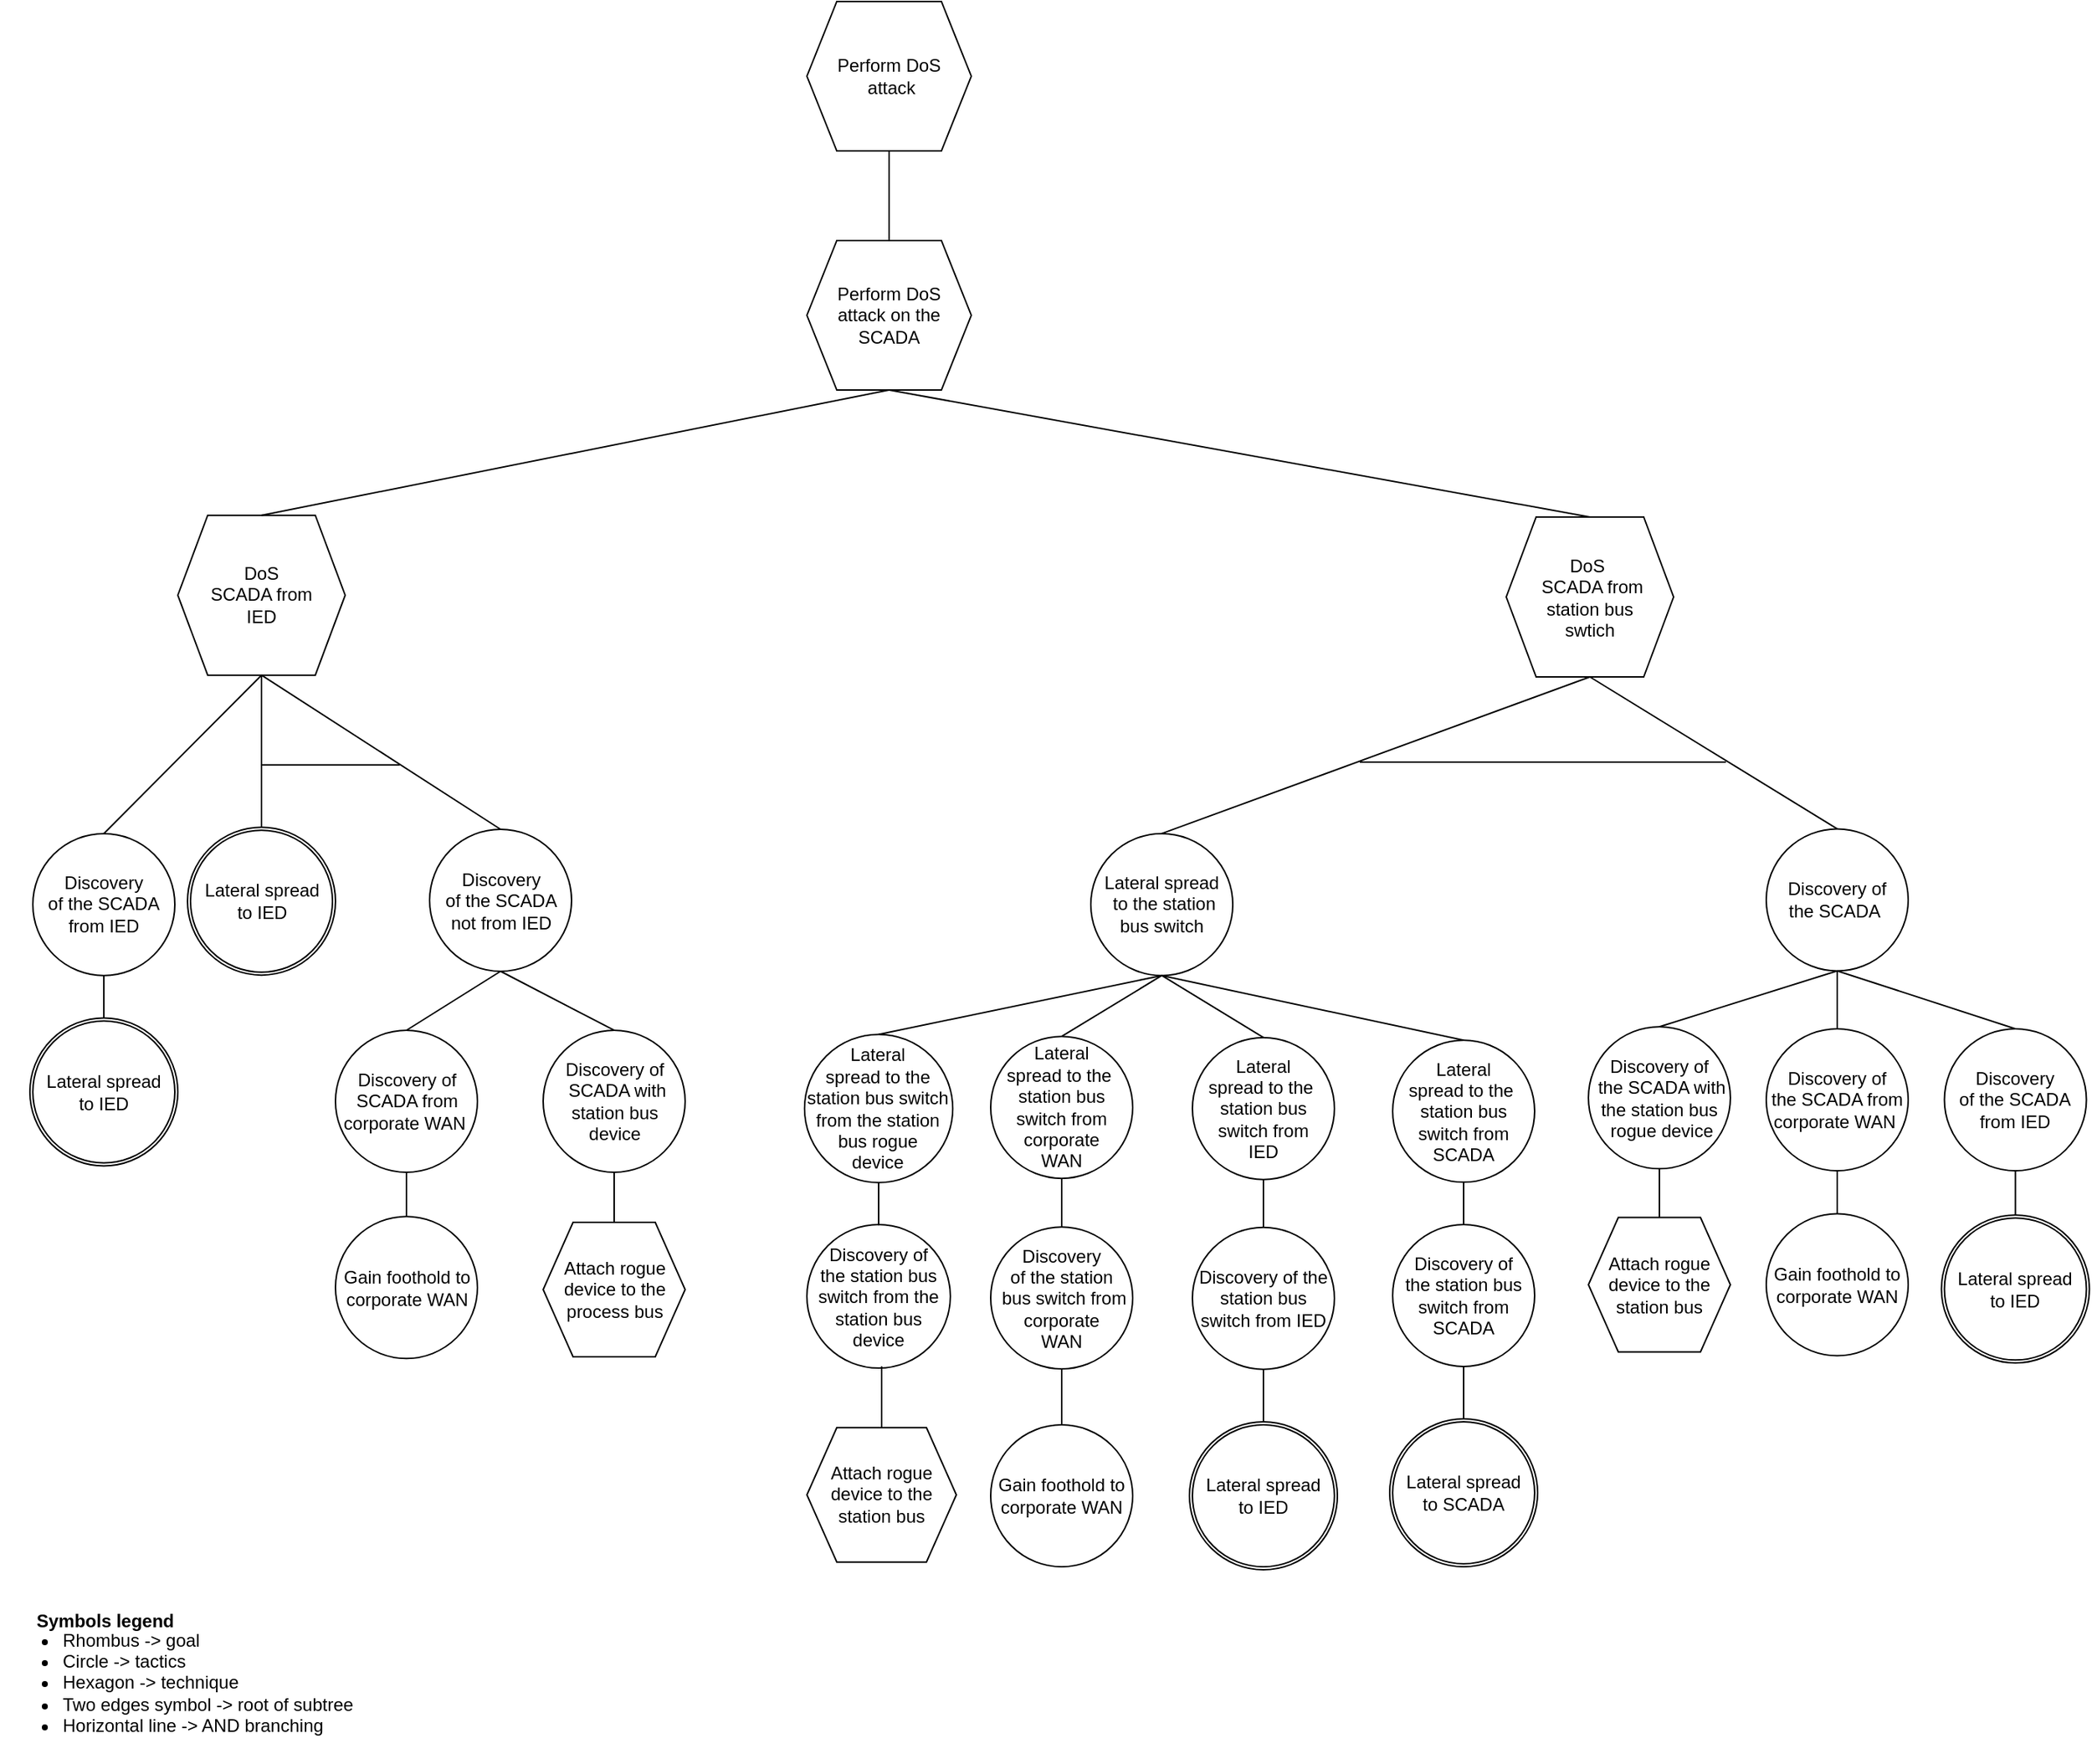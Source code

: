 <mxfile version="16.1.2" type="device"><diagram id="xbHYeiGO_CIbIeRIyyaW" name="Page-1"><mxGraphModel dx="5672" dy="905" grid="1" gridSize="10" guides="1" tooltips="1" connect="1" arrows="1" fold="1" page="1" pageScale="1" pageWidth="850" pageHeight="1100" math="0" shadow="0"><root><mxCell id="0"/><mxCell id="1" parent="0"/><mxCell id="sCToZuNMgWmZPL3xqHvZ-1" value="Perform DoS &lt;br&gt;attack on the&lt;br&gt;SCADA" style="shape=hexagon;perimeter=hexagonPerimeter2;whiteSpace=wrap;html=1;fixedSize=1;" parent="1" vertex="1"><mxGeometry x="-3640" y="220" width="110" height="100" as="geometry"/></mxCell><mxCell id="sCToZuNMgWmZPL3xqHvZ-8" value="Perform DoS&lt;br&gt;&amp;nbsp;attack" style="shape=hexagon;perimeter=hexagonPerimeter2;whiteSpace=wrap;html=1;fixedSize=1;" parent="1" vertex="1"><mxGeometry x="-3640" y="60" width="110" height="100" as="geometry"/></mxCell><mxCell id="sCToZuNMgWmZPL3xqHvZ-16" value="" style="endArrow=none;html=1;rounded=0;entryX=0.5;entryY=1;entryDx=0;entryDy=0;exitX=0.5;exitY=0;exitDx=0;exitDy=0;" parent="1" source="sCToZuNMgWmZPL3xqHvZ-1" target="sCToZuNMgWmZPL3xqHvZ-8" edge="1"><mxGeometry width="50" height="50" relative="1" as="geometry"><mxPoint x="-522" y="253" as="sourcePoint"/><mxPoint x="-472" y="203" as="targetPoint"/></mxGeometry></mxCell><mxCell id="ygYgMc5aqZ92e0gRyeAC-1" value="&lt;font style=&quot;font-size: 12px&quot;&gt;Symbols legend&lt;/font&gt;" style="text;strokeColor=none;fillColor=none;html=1;fontSize=24;fontStyle=1;verticalAlign=middle;align=center;" parent="1" vertex="1"><mxGeometry x="-4160" y="1120.0" width="100" height="40" as="geometry"/></mxCell><mxCell id="ygYgMc5aqZ92e0gRyeAC-2" value="&lt;ul&gt;&lt;li&gt;&lt;span&gt;Rhombus -&amp;gt; goal&lt;/span&gt;&lt;/li&gt;&lt;li&gt;&lt;span&gt;Circle -&amp;gt; tactics&lt;/span&gt;&lt;br&gt;&lt;/li&gt;&lt;li&gt;Hexagon -&amp;gt; technique&lt;/li&gt;&lt;li&gt;Two edges symbol -&amp;gt; root of subtree&lt;/li&gt;&lt;li&gt;Horizontal line -&amp;gt; AND branching&lt;/li&gt;&lt;/ul&gt;" style="text;strokeColor=none;fillColor=none;html=1;whiteSpace=wrap;verticalAlign=middle;overflow=hidden;fontSize=12;" parent="1" vertex="1"><mxGeometry x="-4180" y="1131.34" width="256" height="107" as="geometry"/></mxCell><mxCell id="n_RbqLZTC6wVmw3-5w3D-215" value="" style="endArrow=none;html=1;rounded=0;entryX=0.5;entryY=0;entryDx=0;entryDy=0;exitX=0.5;exitY=1;exitDx=0;exitDy=0;" parent="1" source="n_RbqLZTC6wVmw3-5w3D-220" edge="1"><mxGeometry width="50" height="50" relative="1" as="geometry"><mxPoint x="-4058" y="754.32" as="sourcePoint"/><mxPoint x="-4110.5" y="742.25" as="targetPoint"/><Array as="points"/></mxGeometry></mxCell><mxCell id="n_RbqLZTC6wVmw3-5w3D-220" value="Discovery&lt;br&gt;of the SCADA from IED" style="ellipse;whiteSpace=wrap;html=1;aspect=fixed;" parent="1" vertex="1"><mxGeometry x="-4158" y="616.84" width="95" height="95" as="geometry"/></mxCell><mxCell id="n_RbqLZTC6wVmw3-5w3D-221" value="" style="endArrow=none;html=1;rounded=0;exitX=0.5;exitY=0;exitDx=0;exitDy=0;entryX=0.5;entryY=1;entryDx=0;entryDy=0;" parent="1" source="n_RbqLZTC6wVmw3-5w3D-220" target="n_RbqLZTC6wVmw3-5w3D-225" edge="1"><mxGeometry width="50" height="50" relative="1" as="geometry"><mxPoint x="-3615" y="678.14" as="sourcePoint"/><mxPoint x="-3939.5" y="494.96" as="targetPoint"/><Array as="points"/></mxGeometry></mxCell><mxCell id="n_RbqLZTC6wVmw3-5w3D-225" value="DoS&lt;br&gt;SCADA from&lt;br&gt;IED" style="shape=hexagon;perimeter=hexagonPerimeter2;whiteSpace=wrap;html=1;fixedSize=1;" parent="1" vertex="1"><mxGeometry x="-4061" y="403.85" width="112" height="107" as="geometry"/></mxCell><mxCell id="n_RbqLZTC6wVmw3-5w3D-226" value="" style="endArrow=none;html=1;rounded=0;entryX=0.5;entryY=0;entryDx=0;entryDy=0;exitX=0.5;exitY=1;exitDx=0;exitDy=0;" parent="1" source="sCToZuNMgWmZPL3xqHvZ-1" target="n_RbqLZTC6wVmw3-5w3D-225" edge="1"><mxGeometry width="50" height="50" relative="1" as="geometry"><mxPoint x="-3207.5" y="283.56" as="sourcePoint"/><mxPoint x="-3490.25" y="470.36" as="targetPoint"/></mxGeometry></mxCell><mxCell id="n_RbqLZTC6wVmw3-5w3D-269" value="" style="endArrow=none;html=1;rounded=0;exitX=0.5;exitY=1;exitDx=0;exitDy=0;entryX=0.5;entryY=0;entryDx=0;entryDy=0;" parent="1" source="n_RbqLZTC6wVmw3-5w3D-225" edge="1"><mxGeometry width="50" height="50" relative="1" as="geometry"><mxPoint x="-4088" y="504.99" as="sourcePoint"/><mxPoint x="-4005" y="619.72" as="targetPoint"/></mxGeometry></mxCell><mxCell id="n_RbqLZTC6wVmw3-5w3D-270" value="" style="endArrow=none;html=1;rounded=0;exitX=0.5;exitY=1;exitDx=0;exitDy=0;entryX=0.5;entryY=0;entryDx=0;entryDy=0;" parent="1" source="n_RbqLZTC6wVmw3-5w3D-225" target="n_RbqLZTC6wVmw3-5w3D-271" edge="1"><mxGeometry width="50" height="50" relative="1" as="geometry"><mxPoint x="-4088" y="504.99" as="sourcePoint"/><mxPoint x="-3845.5" y="661.77" as="targetPoint"/></mxGeometry></mxCell><mxCell id="n_RbqLZTC6wVmw3-5w3D-271" value="Discovery&lt;br&gt;of the SCADA not from IED" style="ellipse;whiteSpace=wrap;html=1;aspect=fixed;" parent="1" vertex="1"><mxGeometry x="-3892.5" y="614" width="95" height="95" as="geometry"/></mxCell><mxCell id="n_RbqLZTC6wVmw3-5w3D-272" value="Gain foothold to corporate WAN" style="ellipse;whiteSpace=wrap;html=1;aspect=fixed;" parent="1" vertex="1"><mxGeometry x="-3955.5" y="873.12" width="95" height="95" as="geometry"/></mxCell><mxCell id="n_RbqLZTC6wVmw3-5w3D-273" value="" style="endArrow=none;html=1;rounded=0;exitX=0.5;exitY=1;exitDx=0;exitDy=0;entryX=0.5;entryY=0;entryDx=0;entryDy=0;" parent="1" source="n_RbqLZTC6wVmw3-5w3D-274" target="n_RbqLZTC6wVmw3-5w3D-272" edge="1"><mxGeometry width="50" height="50" relative="1" as="geometry"><mxPoint x="-4058" y="906.58" as="sourcePoint"/><mxPoint x="-4050" y="926.58" as="targetPoint"/></mxGeometry></mxCell><mxCell id="n_RbqLZTC6wVmw3-5w3D-274" value="Discovery&amp;nbsp;of &lt;br&gt;SCADA from corporate WAN&amp;nbsp;" style="ellipse;whiteSpace=wrap;html=1;aspect=fixed;" parent="1" vertex="1"><mxGeometry x="-3955.5" y="748.49" width="95" height="95" as="geometry"/></mxCell><mxCell id="n_RbqLZTC6wVmw3-5w3D-275" value="" style="endArrow=none;html=1;rounded=0;entryX=0.5;entryY=1;entryDx=0;entryDy=0;exitX=0.5;exitY=0;exitDx=0;exitDy=0;" parent="1" source="n_RbqLZTC6wVmw3-5w3D-274" target="n_RbqLZTC6wVmw3-5w3D-271" edge="1"><mxGeometry width="50" height="50" relative="1" as="geometry"><mxPoint x="-3962.5" y="997.32" as="sourcePoint"/><mxPoint x="-3801.25" y="903.81" as="targetPoint"/></mxGeometry></mxCell><mxCell id="n_RbqLZTC6wVmw3-5w3D-276" value="Attach rogue device to the process bus" style="shape=hexagon;perimeter=hexagonPerimeter2;whiteSpace=wrap;html=1;fixedSize=1;" parent="1" vertex="1"><mxGeometry x="-3816.5" y="876.99" width="95" height="90" as="geometry"/></mxCell><mxCell id="n_RbqLZTC6wVmw3-5w3D-277" value="Discovery of&lt;br&gt;&amp;nbsp;SCADA with station bus device" style="ellipse;whiteSpace=wrap;html=1;aspect=fixed;" parent="1" vertex="1"><mxGeometry x="-3816.5" y="748.49" width="95" height="95" as="geometry"/></mxCell><mxCell id="n_RbqLZTC6wVmw3-5w3D-278" value="" style="endArrow=none;html=1;rounded=0;entryX=0.5;entryY=1;entryDx=0;entryDy=0;exitX=0.5;exitY=0;exitDx=0;exitDy=0;" parent="1" source="n_RbqLZTC6wVmw3-5w3D-276" target="n_RbqLZTC6wVmw3-5w3D-277" edge="1"><mxGeometry width="50" height="50" relative="1" as="geometry"><mxPoint x="-3763.559" y="1236.113" as="sourcePoint"/><mxPoint x="-3812" y="1199.61" as="targetPoint"/></mxGeometry></mxCell><mxCell id="n_RbqLZTC6wVmw3-5w3D-279" value="" style="endArrow=none;html=1;rounded=0;entryX=0.5;entryY=1;entryDx=0;entryDy=0;exitX=0.5;exitY=0;exitDx=0;exitDy=0;" parent="1" source="n_RbqLZTC6wVmw3-5w3D-277" target="n_RbqLZTC6wVmw3-5w3D-271" edge="1"><mxGeometry width="50" height="50" relative="1" as="geometry"><mxPoint x="-3836.75" y="1307.14" as="sourcePoint"/><mxPoint x="-3846.75" y="1014.36" as="targetPoint"/></mxGeometry></mxCell><mxCell id="n_RbqLZTC6wVmw3-5w3D-280" value="" style="endArrow=none;html=1;rounded=0;" parent="1" edge="1"><mxGeometry width="50" height="50" relative="1" as="geometry"><mxPoint x="-4005.5" y="570.85" as="sourcePoint"/><mxPoint x="-3912.5" y="570.85" as="targetPoint"/><Array as="points"/></mxGeometry></mxCell><mxCell id="n_RbqLZTC6wVmw3-5w3D-287" value="" style="endArrow=none;html=1;rounded=0;entryX=0.5;entryY=0;entryDx=0;entryDy=0;exitX=0.5;exitY=1;exitDx=0;exitDy=0;" parent="1" source="n_RbqLZTC6wVmw3-5w3D-290" target="n_RbqLZTC6wVmw3-5w3D-307" edge="1"><mxGeometry width="50" height="50" relative="1" as="geometry"><mxPoint x="-3049" y="718.48" as="sourcePoint"/><mxPoint x="-3070.5" y="764.98" as="targetPoint"/></mxGeometry></mxCell><mxCell id="n_RbqLZTC6wVmw3-5w3D-288" value="" style="endArrow=none;html=1;rounded=0;exitX=0.5;exitY=1;exitDx=0;exitDy=0;entryX=0.5;entryY=0;entryDx=0;entryDy=0;" parent="1" source="sCToZuNMgWmZPL3xqHvZ-1" target="n_RbqLZTC6wVmw3-5w3D-289" edge="1"><mxGeometry width="50" height="50" relative="1" as="geometry"><mxPoint x="-3207.5" y="413.56" as="sourcePoint"/><mxPoint x="-2436" y="512.06" as="targetPoint"/></mxGeometry></mxCell><mxCell id="n_RbqLZTC6wVmw3-5w3D-289" value="DoS&amp;nbsp;&lt;br&gt;&amp;nbsp;SCADA from &lt;br&gt;station bus &lt;br&gt;swtich" style="shape=hexagon;perimeter=hexagonPerimeter2;whiteSpace=wrap;html=1;fixedSize=1;" parent="1" vertex="1"><mxGeometry x="-3172" y="405.0" width="112" height="107" as="geometry"/></mxCell><mxCell id="n_RbqLZTC6wVmw3-5w3D-290" value="Discovery&amp;nbsp;of &lt;br&gt;the SCADA&amp;nbsp;" style="ellipse;whiteSpace=wrap;html=1;aspect=fixed;" parent="1" vertex="1"><mxGeometry x="-2998" y="613.72" width="95" height="95" as="geometry"/></mxCell><mxCell id="n_RbqLZTC6wVmw3-5w3D-291" value="" style="endArrow=none;html=1;rounded=0;entryX=0.5;entryY=1;entryDx=0;entryDy=0;exitX=0.5;exitY=0;exitDx=0;exitDy=0;" parent="1" source="n_RbqLZTC6wVmw3-5w3D-290" target="n_RbqLZTC6wVmw3-5w3D-289" edge="1"><mxGeometry width="50" height="50" relative="1" as="geometry"><mxPoint x="-3748" y="964.01" as="sourcePoint"/><mxPoint x="-3206.25" y="651.36" as="targetPoint"/></mxGeometry></mxCell><mxCell id="n_RbqLZTC6wVmw3-5w3D-292" value="" style="endArrow=none;html=1;rounded=0;entryX=0.5;entryY=1;entryDx=0;entryDy=0;exitX=0.5;exitY=0;exitDx=0;exitDy=0;" parent="1" source="n_RbqLZTC6wVmw3-5w3D-305" target="n_RbqLZTC6wVmw3-5w3D-289" edge="1"><mxGeometry width="50" height="50" relative="1" as="geometry"><mxPoint x="-3036.25" y="582.15" as="sourcePoint"/><mxPoint x="-3200.5" y="553.15" as="targetPoint"/></mxGeometry></mxCell><mxCell id="n_RbqLZTC6wVmw3-5w3D-293" value="" style="endArrow=none;html=1;rounded=0;entryX=0.5;entryY=0;entryDx=0;entryDy=0;exitX=0.5;exitY=1;exitDx=0;exitDy=0;" parent="1" source="n_RbqLZTC6wVmw3-5w3D-290" target="n_RbqLZTC6wVmw3-5w3D-309" edge="1"><mxGeometry width="50" height="50" relative="1" as="geometry"><mxPoint x="-2979" y="728.48" as="sourcePoint"/><mxPoint x="-2883.75" y="764.98" as="targetPoint"/></mxGeometry></mxCell><mxCell id="n_RbqLZTC6wVmw3-5w3D-294" value="Gain foothold to corporate WAN" style="ellipse;whiteSpace=wrap;html=1;aspect=fixed;" parent="1" vertex="1"><mxGeometry x="-2998" y="871.24" width="95" height="95" as="geometry"/></mxCell><mxCell id="n_RbqLZTC6wVmw3-5w3D-295" value="" style="endArrow=none;html=1;rounded=0;exitX=0.5;exitY=1;exitDx=0;exitDy=0;startArrow=none;" parent="1" source="n_RbqLZTC6wVmw3-5w3D-309" target="n_RbqLZTC6wVmw3-5w3D-294" edge="1"><mxGeometry width="50" height="50" relative="1" as="geometry"><mxPoint x="-2950" y="856.11" as="sourcePoint"/><mxPoint x="-2922.25" y="874.61" as="targetPoint"/></mxGeometry></mxCell><mxCell id="n_RbqLZTC6wVmw3-5w3D-296" value="" style="endArrow=none;html=1;rounded=0;exitX=0.5;exitY=1;exitDx=0;exitDy=0;entryX=0.5;entryY=0;entryDx=0;entryDy=0;" parent="1" source="n_RbqLZTC6wVmw3-5w3D-301" edge="1"><mxGeometry width="50" height="50" relative="1" as="geometry"><mxPoint x="-2831.75" y="1069.11" as="sourcePoint"/><mxPoint x="-2831.25" y="876.12" as="targetPoint"/><Array as="points"/></mxGeometry></mxCell><mxCell id="n_RbqLZTC6wVmw3-5w3D-301" value="Discovery&lt;br&gt;of the SCADA from IED" style="ellipse;whiteSpace=wrap;html=1;aspect=fixed;" parent="1" vertex="1"><mxGeometry x="-2878.75" y="747.49" width="95" height="95" as="geometry"/></mxCell><mxCell id="n_RbqLZTC6wVmw3-5w3D-302" value="" style="endArrow=none;html=1;rounded=0;exitX=0.5;exitY=0;exitDx=0;exitDy=0;entryX=0.5;entryY=1;entryDx=0;entryDy=0;" parent="1" source="n_RbqLZTC6wVmw3-5w3D-301" target="n_RbqLZTC6wVmw3-5w3D-290" edge="1"><mxGeometry width="50" height="50" relative="1" as="geometry"><mxPoint x="-3052.5" y="863.98" as="sourcePoint"/><mxPoint x="-2939" y="748.48" as="targetPoint"/><Array as="points"/></mxGeometry></mxCell><mxCell id="n_RbqLZTC6wVmw3-5w3D-304" value="" style="endArrow=none;html=1;rounded=0;" parent="1" edge="1"><mxGeometry width="50" height="50" relative="1" as="geometry"><mxPoint x="-3270" y="569" as="sourcePoint"/><mxPoint x="-3025" y="569" as="targetPoint"/></mxGeometry></mxCell><mxCell id="n_RbqLZTC6wVmw3-5w3D-305" value="Lateral spread&lt;br&gt;&amp;nbsp;to the station bus switch" style="ellipse;whiteSpace=wrap;html=1;aspect=fixed;" parent="1" vertex="1"><mxGeometry x="-3450" y="616.84" width="95" height="95" as="geometry"/></mxCell><mxCell id="n_RbqLZTC6wVmw3-5w3D-306" value="Attach rogue device to the station bus" style="shape=hexagon;perimeter=hexagonPerimeter2;whiteSpace=wrap;html=1;fixedSize=1;" parent="1" vertex="1"><mxGeometry x="-3117" y="873.74" width="95" height="90" as="geometry"/></mxCell><mxCell id="n_RbqLZTC6wVmw3-5w3D-307" value="Discovery of&lt;br&gt;&amp;nbsp;the SCADA with the station bus&lt;br&gt;&amp;nbsp;rogue device" style="ellipse;whiteSpace=wrap;html=1;aspect=fixed;" parent="1" vertex="1"><mxGeometry x="-3117" y="746.12" width="95" height="95" as="geometry"/></mxCell><mxCell id="n_RbqLZTC6wVmw3-5w3D-308" value="" style="endArrow=none;html=1;rounded=0;exitX=0.5;exitY=1;exitDx=0;exitDy=0;entryX=0.5;entryY=0;entryDx=0;entryDy=0;" parent="1" source="n_RbqLZTC6wVmw3-5w3D-307" target="n_RbqLZTC6wVmw3-5w3D-306" edge="1"><mxGeometry width="50" height="50" relative="1" as="geometry"><mxPoint x="-3083" y="955.97" as="sourcePoint"/><mxPoint x="-3069.5" y="963.97" as="targetPoint"/></mxGeometry></mxCell><mxCell id="n_RbqLZTC6wVmw3-5w3D-309" value="Discovery&amp;nbsp;of &lt;br&gt;the SCADA from corporate WAN&amp;nbsp;" style="ellipse;whiteSpace=wrap;html=1;aspect=fixed;" parent="1" vertex="1"><mxGeometry x="-2998" y="747.49" width="95" height="95" as="geometry"/></mxCell><mxCell id="OiGPyxaKcWb92dheDJJn-1" value="Gain foothold to corporate WAN" style="ellipse;whiteSpace=wrap;html=1;aspect=fixed;" parent="1" vertex="1"><mxGeometry x="-3517" y="1012.53" width="95" height="95" as="geometry"/></mxCell><mxCell id="OiGPyxaKcWb92dheDJJn-2" value="" style="endArrow=none;html=1;rounded=0;entryX=0.5;entryY=1;entryDx=0;entryDy=0;" parent="1" source="OiGPyxaKcWb92dheDJJn-1" target="OiGPyxaKcWb92dheDJJn-3" edge="1"><mxGeometry width="50" height="50" relative="1" as="geometry"><mxPoint x="-3516.75" y="1000.73" as="sourcePoint"/><mxPoint x="-3496.75" y="980.73" as="targetPoint"/><Array as="points"/></mxGeometry></mxCell><mxCell id="OiGPyxaKcWb92dheDJJn-3" value="Discovery&lt;br&gt;of the station&lt;br&gt;&amp;nbsp;bus switch from corporate&lt;br&gt;WAN" style="ellipse;whiteSpace=wrap;html=1;aspect=fixed;" parent="1" vertex="1"><mxGeometry x="-3517" y="880.1" width="95" height="95" as="geometry"/></mxCell><mxCell id="OiGPyxaKcWb92dheDJJn-4" value="Lateral &lt;br&gt;spread to the&amp;nbsp;&lt;br&gt;station bus switch from corporate &lt;br&gt;WAN" style="ellipse;whiteSpace=wrap;html=1;aspect=fixed;" parent="1" vertex="1"><mxGeometry x="-3517" y="752.6" width="95" height="95" as="geometry"/></mxCell><mxCell id="OiGPyxaKcWb92dheDJJn-5" value="" style="endArrow=none;html=1;rounded=0;entryX=0.5;entryY=0;entryDx=0;entryDy=0;exitX=0.5;exitY=1;exitDx=0;exitDy=0;" parent="1" source="n_RbqLZTC6wVmw3-5w3D-305" target="OiGPyxaKcWb92dheDJJn-4" edge="1"><mxGeometry width="50" height="50" relative="1" as="geometry"><mxPoint x="-3308.5" y="721.84" as="sourcePoint"/><mxPoint x="-3500.38" y="779.91" as="targetPoint"/></mxGeometry></mxCell><mxCell id="OiGPyxaKcWb92dheDJJn-6" value="" style="endArrow=none;html=1;rounded=0;entryX=0.5;entryY=0;entryDx=0;entryDy=0;exitX=0.5;exitY=1;exitDx=0;exitDy=0;" parent="1" source="OiGPyxaKcWb92dheDJJn-4" target="OiGPyxaKcWb92dheDJJn-3" edge="1"><mxGeometry width="50" height="50" relative="1" as="geometry"><mxPoint x="-3433.25" y="859.73" as="sourcePoint"/><mxPoint x="-3470.25" y="869.73" as="targetPoint"/></mxGeometry></mxCell><mxCell id="OiGPyxaKcWb92dheDJJn-9" value="Discovery of the station bus switch from IED" style="ellipse;whiteSpace=wrap;html=1;aspect=fixed;" parent="1" vertex="1"><mxGeometry x="-3382" y="880.35" width="95" height="95" as="geometry"/></mxCell><mxCell id="OiGPyxaKcWb92dheDJJn-10" value="Lateral &lt;br&gt;spread to the&amp;nbsp;&lt;br&gt;station bus switch from &lt;br&gt;IED" style="ellipse;whiteSpace=wrap;html=1;aspect=fixed;" parent="1" vertex="1"><mxGeometry x="-3382" y="753.33" width="95" height="95" as="geometry"/></mxCell><mxCell id="OiGPyxaKcWb92dheDJJn-11" value="" style="endArrow=none;html=1;rounded=0;entryX=0.5;entryY=0;entryDx=0;entryDy=0;exitX=0.5;exitY=1;exitDx=0;exitDy=0;" parent="1" source="OiGPyxaKcWb92dheDJJn-10" target="OiGPyxaKcWb92dheDJJn-9" edge="1"><mxGeometry width="50" height="50" relative="1" as="geometry"><mxPoint x="-3318.25" y="863.43" as="sourcePoint"/><mxPoint x="-3355.25" y="873.43" as="targetPoint"/></mxGeometry></mxCell><mxCell id="OiGPyxaKcWb92dheDJJn-12" value="" style="endArrow=none;html=1;rounded=0;entryX=0.5;entryY=0;entryDx=0;entryDy=0;exitX=0.5;exitY=1;exitDx=0;exitDy=0;" parent="1" source="n_RbqLZTC6wVmw3-5w3D-305" target="OiGPyxaKcWb92dheDJJn-10" edge="1"><mxGeometry width="50" height="50" relative="1" as="geometry"><mxPoint x="-3388.5" y="711.84" as="sourcePoint"/><mxPoint x="-3557.25" y="777.38" as="targetPoint"/></mxGeometry></mxCell><mxCell id="OiGPyxaKcWb92dheDJJn-13" value="" style="endArrow=none;html=1;rounded=0;exitX=0.5;exitY=1;exitDx=0;exitDy=0;entryX=0.5;entryY=0;entryDx=0;entryDy=0;" parent="1" source="n_RbqLZTC6wVmw3-5w3D-305" target="OiGPyxaKcWb92dheDJJn-14" edge="1"><mxGeometry width="50" height="50" relative="1" as="geometry"><mxPoint x="-3506" y="711.84" as="sourcePoint"/><mxPoint x="-3339.13" y="775.45" as="targetPoint"/></mxGeometry></mxCell><mxCell id="OiGPyxaKcWb92dheDJJn-14" value="Lateral &lt;br&gt;spread to the&amp;nbsp;&lt;br&gt;station bus switch from &lt;br&gt;SCADA" style="ellipse;whiteSpace=wrap;html=1;aspect=fixed;" parent="1" vertex="1"><mxGeometry x="-3248" y="755.17" width="95" height="95" as="geometry"/></mxCell><mxCell id="OiGPyxaKcWb92dheDJJn-17" value="" style="endArrow=none;html=1;rounded=0;exitX=0.5;exitY=1;exitDx=0;exitDy=0;entryX=0.5;entryY=0;entryDx=0;entryDy=0;" parent="1" source="OiGPyxaKcWb92dheDJJn-9" edge="1"><mxGeometry width="50" height="50" relative="1" as="geometry"><mxPoint x="-3276.37" y="989.64" as="sourcePoint"/><mxPoint x="-3334.5" y="1012.53" as="targetPoint"/></mxGeometry></mxCell><mxCell id="OiGPyxaKcWb92dheDJJn-21" value="Discovery of &lt;br&gt;the station bus switch from SCADA" style="ellipse;whiteSpace=wrap;html=1;aspect=fixed;" parent="1" vertex="1"><mxGeometry x="-3248" y="878.47" width="95" height="95" as="geometry"/></mxCell><mxCell id="OiGPyxaKcWb92dheDJJn-22" value="" style="endArrow=none;html=1;rounded=0;entryX=0.5;entryY=0;entryDx=0;entryDy=0;exitX=0.5;exitY=1;exitDx=0;exitDy=0;" parent="1" source="OiGPyxaKcWb92dheDJJn-14" target="OiGPyxaKcWb92dheDJJn-21" edge="1"><mxGeometry width="50" height="50" relative="1" as="geometry"><mxPoint x="-3246.13" y="862.32" as="sourcePoint"/><mxPoint x="-3246.88" y="879.45" as="targetPoint"/></mxGeometry></mxCell><mxCell id="OiGPyxaKcWb92dheDJJn-25" value="" style="endArrow=none;html=1;rounded=0;exitX=0.5;exitY=1;exitDx=0;exitDy=0;entryX=0.5;entryY=0;entryDx=0;entryDy=0;" parent="1" source="OiGPyxaKcWb92dheDJJn-21" edge="1"><mxGeometry width="50" height="50" relative="1" as="geometry"><mxPoint x="-3236.13" y="872.32" as="sourcePoint"/><mxPoint x="-3200.5" y="1009.22" as="targetPoint"/></mxGeometry></mxCell><mxCell id="cirpwOr4wfLp5wUqQlCG-5" value="" style="ellipse;whiteSpace=wrap;html=1;aspect=fixed;" parent="1" vertex="1"><mxGeometry x="-3384" y="1010.53" width="99" height="99" as="geometry"/></mxCell><mxCell id="cirpwOr4wfLp5wUqQlCG-6" value="Lateral spread&lt;br&gt;to IED" style="ellipse;whiteSpace=wrap;html=1;aspect=fixed;" parent="1" vertex="1"><mxGeometry x="-3382" y="1012.53" width="95" height="95" as="geometry"/></mxCell><mxCell id="cirpwOr4wfLp5wUqQlCG-7" value="" style="ellipse;whiteSpace=wrap;html=1;aspect=fixed;" parent="1" vertex="1"><mxGeometry x="-3250" y="1008.53" width="99" height="99" as="geometry"/></mxCell><mxCell id="cirpwOr4wfLp5wUqQlCG-8" value="Lateral spread&lt;br&gt;to SCADA" style="ellipse;whiteSpace=wrap;html=1;aspect=fixed;" parent="1" vertex="1"><mxGeometry x="-3248" y="1010.53" width="95" height="95" as="geometry"/></mxCell><mxCell id="cirpwOr4wfLp5wUqQlCG-9" value="" style="ellipse;whiteSpace=wrap;html=1;aspect=fixed;" parent="1" vertex="1"><mxGeometry x="-2880.75" y="872.12" width="99" height="99" as="geometry"/></mxCell><mxCell id="cirpwOr4wfLp5wUqQlCG-10" value="Lateral spread&lt;br&gt;to IED" style="ellipse;whiteSpace=wrap;html=1;aspect=fixed;" parent="1" vertex="1"><mxGeometry x="-2878.75" y="874.12" width="95" height="95" as="geometry"/></mxCell><mxCell id="oyvWDykrpy0S7DnjrwCt-2" value="" style="ellipse;whiteSpace=wrap;html=1;aspect=fixed;" parent="1" vertex="1"><mxGeometry x="-4160" y="740.22" width="99" height="99" as="geometry"/></mxCell><mxCell id="oyvWDykrpy0S7DnjrwCt-3" value="Lateral spread&lt;br&gt;to IED" style="ellipse;whiteSpace=wrap;html=1;aspect=fixed;" parent="1" vertex="1"><mxGeometry x="-4158" y="742.22" width="95" height="95" as="geometry"/></mxCell><mxCell id="oyvWDykrpy0S7DnjrwCt-4" value="" style="ellipse;whiteSpace=wrap;html=1;aspect=fixed;" parent="1" vertex="1"><mxGeometry x="-4054.5" y="612.57" width="99" height="99" as="geometry"/></mxCell><mxCell id="oyvWDykrpy0S7DnjrwCt-5" value="Lateral spread&lt;br&gt;to IED" style="ellipse;whiteSpace=wrap;html=1;aspect=fixed;" parent="1" vertex="1"><mxGeometry x="-4052.5" y="614.57" width="95" height="95" as="geometry"/></mxCell><mxCell id="LceBm40UJfhdndQL3ngY-1" value="" style="endArrow=none;html=1;rounded=0;entryX=0.5;entryY=0;entryDx=0;entryDy=0;exitX=0.5;exitY=1;exitDx=0;exitDy=0;" parent="1" source="n_RbqLZTC6wVmw3-5w3D-305" target="LceBm40UJfhdndQL3ngY-2" edge="1"><mxGeometry width="50" height="50" relative="1" as="geometry"><mxPoint x="-3517" y="680" as="sourcePoint"/><mxPoint x="-3587" y="938.2" as="targetPoint"/></mxGeometry></mxCell><mxCell id="LceBm40UJfhdndQL3ngY-2" value="Lateral &lt;br&gt;spread to the station bus switch from the station bus rogue &lt;br&gt;device" style="ellipse;whiteSpace=wrap;html=1;aspect=fixed;" parent="1" vertex="1"><mxGeometry x="-3641.58" y="751.24" width="99.17" height="99.17" as="geometry"/></mxCell><mxCell id="LceBm40UJfhdndQL3ngY-5" value="Discovery of &lt;br&gt;the station bus switch from the station bus device" style="ellipse;whiteSpace=wrap;html=1;aspect=fixed;" parent="1" vertex="1"><mxGeometry x="-3640" y="878.55" width="96" height="96" as="geometry"/></mxCell><mxCell id="LceBm40UJfhdndQL3ngY-6" value="Attach rogue device to the station bus" style="shape=hexagon;perimeter=hexagonPerimeter2;whiteSpace=wrap;html=1;fixedSize=1;" parent="1" vertex="1"><mxGeometry x="-3640" y="1014.37" width="100" height="90" as="geometry"/></mxCell><mxCell id="LceBm40UJfhdndQL3ngY-7" value="" style="endArrow=none;html=1;rounded=0;" parent="1" source="LceBm40UJfhdndQL3ngY-6" edge="1"><mxGeometry width="50" height="50" relative="1" as="geometry"><mxPoint x="-3582" y="766.66" as="sourcePoint"/><mxPoint x="-3590" y="973.37" as="targetPoint"/><Array as="points"/></mxGeometry></mxCell><mxCell id="LceBm40UJfhdndQL3ngY-8" value="" style="endArrow=none;html=1;rounded=0;exitX=0.5;exitY=0;exitDx=0;exitDy=0;entryX=0.5;entryY=1;entryDx=0;entryDy=0;" parent="1" target="LceBm40UJfhdndQL3ngY-2" edge="1"><mxGeometry width="50" height="50" relative="1" as="geometry"><mxPoint x="-3592" y="879.16" as="sourcePoint"/><mxPoint x="-3610" y="860" as="targetPoint"/><Array as="points"/></mxGeometry></mxCell></root></mxGraphModel></diagram></mxfile>